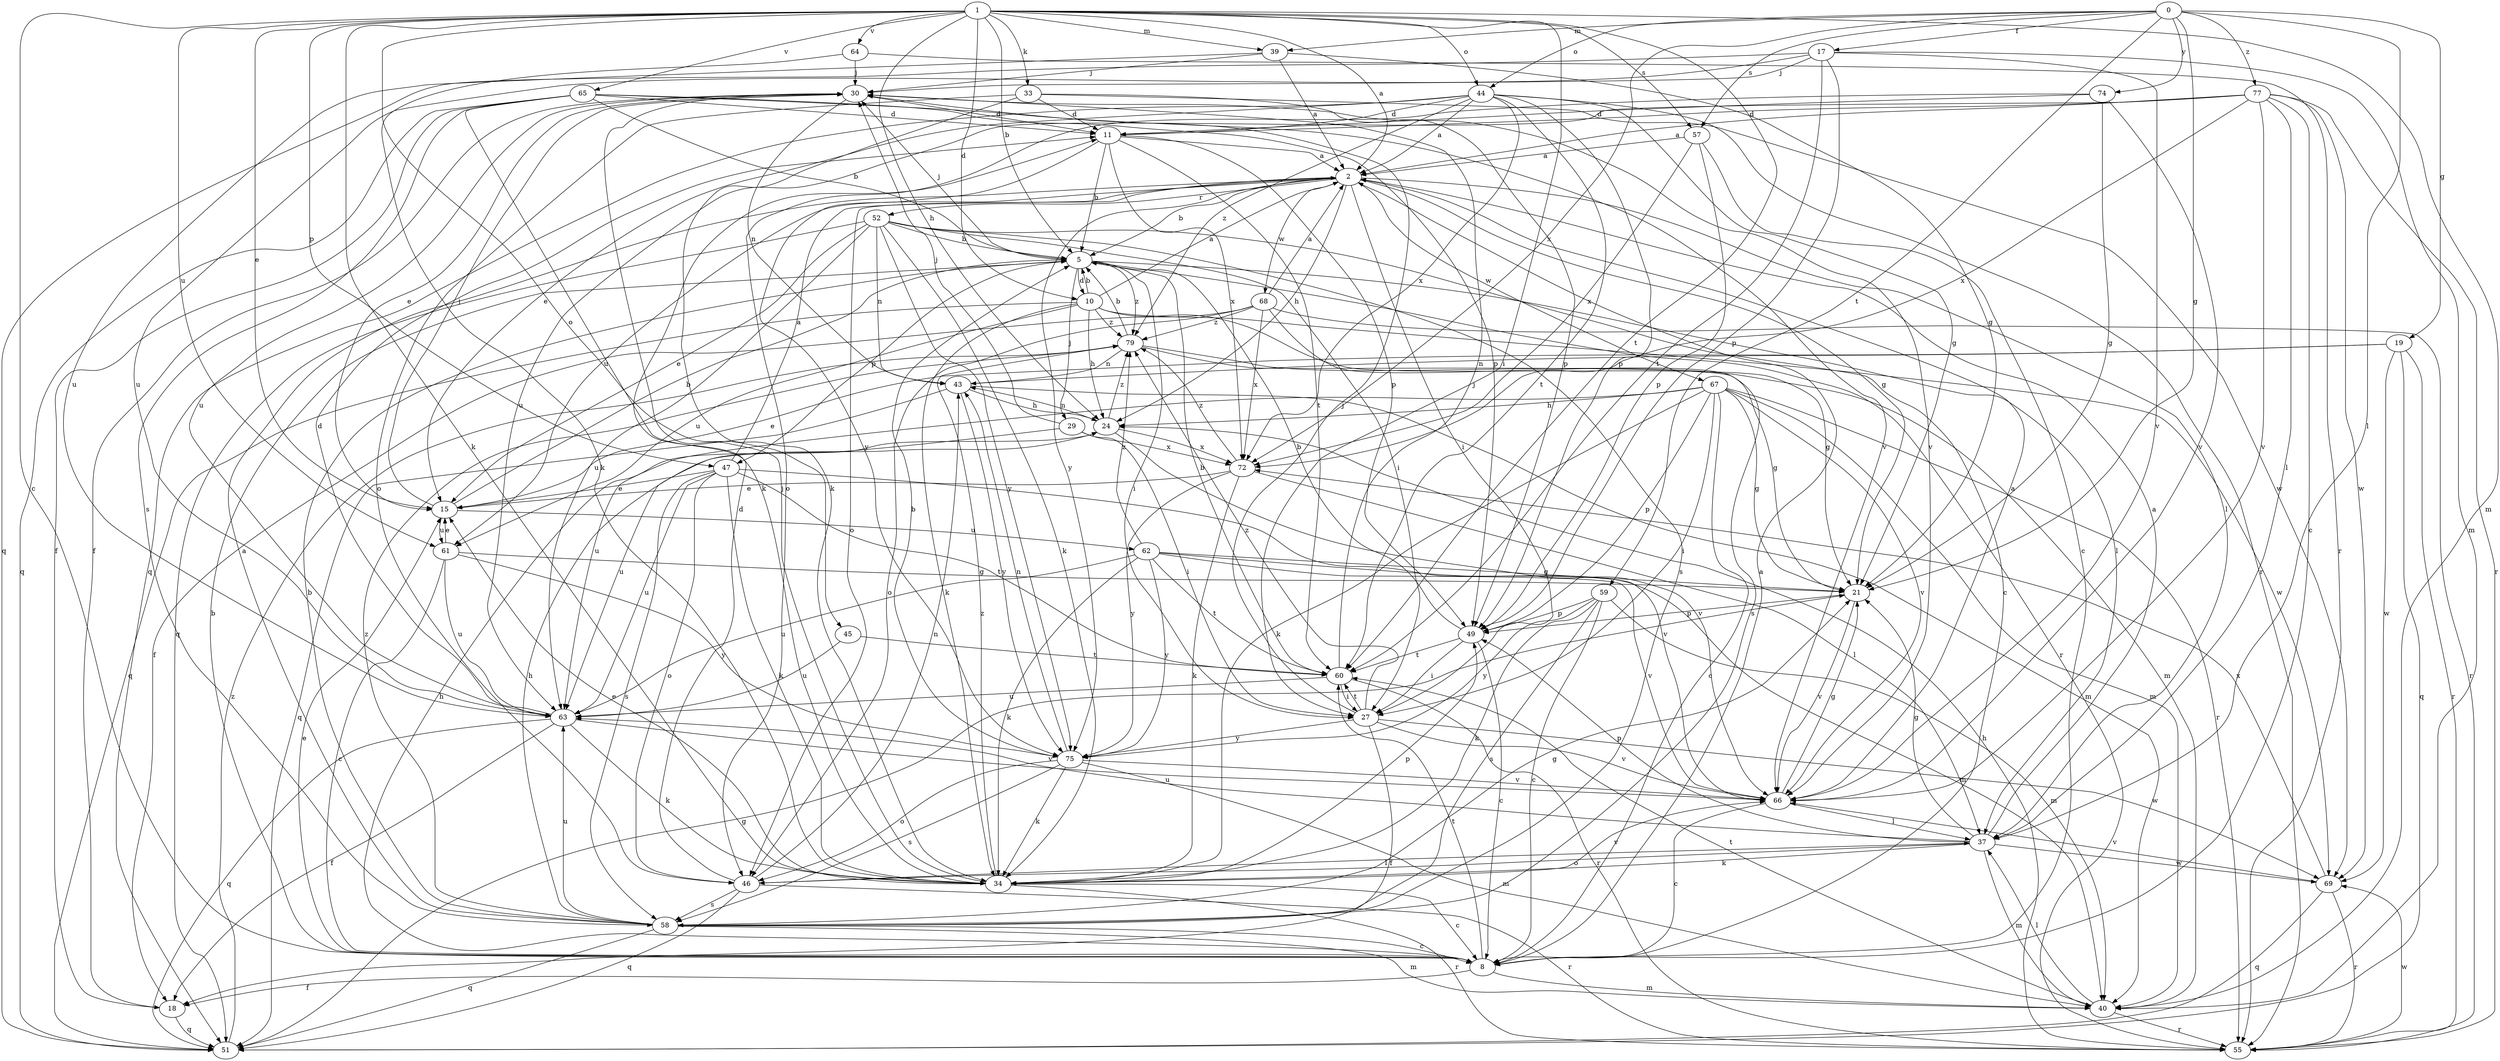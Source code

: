 strict digraph  {
0;
1;
2;
5;
8;
10;
11;
15;
17;
18;
19;
21;
24;
27;
29;
30;
33;
34;
37;
39;
40;
43;
44;
45;
46;
47;
49;
51;
52;
55;
57;
58;
59;
60;
61;
62;
63;
64;
65;
66;
67;
68;
69;
72;
74;
75;
77;
79;
0 -> 17  [label=f];
0 -> 19  [label=g];
0 -> 21  [label=g];
0 -> 37  [label=l];
0 -> 39  [label=m];
0 -> 44  [label=o];
0 -> 57  [label=s];
0 -> 59  [label=t];
0 -> 72  [label=x];
0 -> 74  [label=y];
0 -> 77  [label=z];
1 -> 2  [label=a];
1 -> 5  [label=b];
1 -> 8  [label=c];
1 -> 10  [label=d];
1 -> 15  [label=e];
1 -> 24  [label=h];
1 -> 27  [label=i];
1 -> 33  [label=k];
1 -> 34  [label=k];
1 -> 39  [label=m];
1 -> 40  [label=m];
1 -> 44  [label=o];
1 -> 45  [label=o];
1 -> 47  [label=p];
1 -> 57  [label=s];
1 -> 60  [label=t];
1 -> 61  [label=u];
1 -> 64  [label=v];
1 -> 65  [label=v];
2 -> 5  [label=b];
2 -> 21  [label=g];
2 -> 24  [label=h];
2 -> 27  [label=i];
2 -> 37  [label=l];
2 -> 46  [label=o];
2 -> 52  [label=r];
2 -> 61  [label=u];
2 -> 67  [label=w];
2 -> 68  [label=w];
2 -> 75  [label=y];
5 -> 10  [label=d];
5 -> 27  [label=i];
5 -> 29  [label=j];
5 -> 30  [label=j];
5 -> 37  [label=l];
5 -> 47  [label=p];
5 -> 55  [label=r];
5 -> 79  [label=z];
8 -> 2  [label=a];
8 -> 5  [label=b];
8 -> 15  [label=e];
8 -> 18  [label=f];
8 -> 24  [label=h];
8 -> 40  [label=m];
8 -> 60  [label=t];
10 -> 2  [label=a];
10 -> 5  [label=b];
10 -> 21  [label=g];
10 -> 24  [label=h];
10 -> 34  [label=k];
10 -> 51  [label=q];
10 -> 61  [label=u];
10 -> 69  [label=w];
10 -> 79  [label=z];
11 -> 2  [label=a];
11 -> 5  [label=b];
11 -> 49  [label=p];
11 -> 60  [label=t];
11 -> 72  [label=x];
11 -> 75  [label=y];
15 -> 5  [label=b];
15 -> 30  [label=j];
15 -> 61  [label=u];
15 -> 62  [label=u];
17 -> 30  [label=j];
17 -> 40  [label=m];
17 -> 49  [label=p];
17 -> 51  [label=q];
17 -> 60  [label=t];
17 -> 63  [label=u];
17 -> 66  [label=v];
18 -> 51  [label=q];
19 -> 15  [label=e];
19 -> 43  [label=n];
19 -> 51  [label=q];
19 -> 55  [label=r];
19 -> 69  [label=w];
21 -> 49  [label=p];
21 -> 66  [label=v];
24 -> 43  [label=n];
24 -> 66  [label=v];
24 -> 72  [label=x];
24 -> 79  [label=z];
27 -> 18  [label=f];
27 -> 30  [label=j];
27 -> 60  [label=t];
27 -> 66  [label=v];
27 -> 69  [label=w];
27 -> 75  [label=y];
27 -> 79  [label=z];
29 -> 27  [label=i];
29 -> 30  [label=j];
29 -> 63  [label=u];
29 -> 72  [label=x];
30 -> 11  [label=d];
30 -> 15  [label=e];
30 -> 18  [label=f];
30 -> 43  [label=n];
30 -> 63  [label=u];
30 -> 66  [label=v];
33 -> 11  [label=d];
33 -> 34  [label=k];
33 -> 46  [label=o];
33 -> 49  [label=p];
33 -> 69  [label=w];
34 -> 8  [label=c];
34 -> 15  [label=e];
34 -> 30  [label=j];
34 -> 49  [label=p];
34 -> 55  [label=r];
34 -> 66  [label=v];
34 -> 79  [label=z];
37 -> 2  [label=a];
37 -> 21  [label=g];
37 -> 34  [label=k];
37 -> 40  [label=m];
37 -> 46  [label=o];
37 -> 49  [label=p];
37 -> 63  [label=u];
37 -> 69  [label=w];
39 -> 2  [label=a];
39 -> 21  [label=g];
39 -> 30  [label=j];
39 -> 63  [label=u];
40 -> 37  [label=l];
40 -> 55  [label=r];
40 -> 60  [label=t];
43 -> 24  [label=h];
43 -> 40  [label=m];
43 -> 51  [label=q];
43 -> 75  [label=y];
44 -> 2  [label=a];
44 -> 11  [label=d];
44 -> 15  [label=e];
44 -> 21  [label=g];
44 -> 49  [label=p];
44 -> 51  [label=q];
44 -> 55  [label=r];
44 -> 60  [label=t];
44 -> 72  [label=x];
44 -> 79  [label=z];
45 -> 60  [label=t];
45 -> 63  [label=u];
46 -> 11  [label=d];
46 -> 37  [label=l];
46 -> 43  [label=n];
46 -> 51  [label=q];
46 -> 55  [label=r];
46 -> 58  [label=s];
47 -> 2  [label=a];
47 -> 15  [label=e];
47 -> 34  [label=k];
47 -> 46  [label=o];
47 -> 58  [label=s];
47 -> 60  [label=t];
47 -> 63  [label=u];
47 -> 66  [label=v];
49 -> 5  [label=b];
49 -> 8  [label=c];
49 -> 27  [label=i];
49 -> 60  [label=t];
51 -> 21  [label=g];
51 -> 79  [label=z];
52 -> 5  [label=b];
52 -> 8  [label=c];
52 -> 15  [label=e];
52 -> 27  [label=i];
52 -> 34  [label=k];
52 -> 43  [label=n];
52 -> 51  [label=q];
52 -> 58  [label=s];
52 -> 63  [label=u];
52 -> 75  [label=y];
55 -> 24  [label=h];
55 -> 69  [label=w];
57 -> 2  [label=a];
57 -> 8  [label=c];
57 -> 49  [label=p];
57 -> 72  [label=x];
58 -> 2  [label=a];
58 -> 5  [label=b];
58 -> 8  [label=c];
58 -> 21  [label=g];
58 -> 24  [label=h];
58 -> 40  [label=m];
58 -> 51  [label=q];
58 -> 63  [label=u];
58 -> 79  [label=z];
59 -> 8  [label=c];
59 -> 34  [label=k];
59 -> 40  [label=m];
59 -> 49  [label=p];
59 -> 58  [label=s];
59 -> 75  [label=y];
60 -> 5  [label=b];
60 -> 27  [label=i];
60 -> 30  [label=j];
60 -> 55  [label=r];
60 -> 63  [label=u];
61 -> 8  [label=c];
61 -> 15  [label=e];
61 -> 21  [label=g];
61 -> 63  [label=u];
61 -> 75  [label=y];
62 -> 21  [label=g];
62 -> 34  [label=k];
62 -> 40  [label=m];
62 -> 60  [label=t];
62 -> 63  [label=u];
62 -> 66  [label=v];
62 -> 75  [label=y];
62 -> 79  [label=z];
63 -> 11  [label=d];
63 -> 18  [label=f];
63 -> 34  [label=k];
63 -> 51  [label=q];
63 -> 66  [label=v];
64 -> 30  [label=j];
64 -> 34  [label=k];
64 -> 55  [label=r];
65 -> 5  [label=b];
65 -> 11  [label=d];
65 -> 18  [label=f];
65 -> 34  [label=k];
65 -> 49  [label=p];
65 -> 51  [label=q];
65 -> 58  [label=s];
65 -> 66  [label=v];
66 -> 2  [label=a];
66 -> 8  [label=c];
66 -> 21  [label=g];
66 -> 37  [label=l];
67 -> 8  [label=c];
67 -> 21  [label=g];
67 -> 24  [label=h];
67 -> 27  [label=i];
67 -> 34  [label=k];
67 -> 40  [label=m];
67 -> 49  [label=p];
67 -> 55  [label=r];
67 -> 63  [label=u];
67 -> 66  [label=v];
68 -> 2  [label=a];
68 -> 18  [label=f];
68 -> 46  [label=o];
68 -> 55  [label=r];
68 -> 58  [label=s];
68 -> 72  [label=x];
68 -> 79  [label=z];
69 -> 51  [label=q];
69 -> 55  [label=r];
69 -> 66  [label=v];
69 -> 72  [label=x];
72 -> 15  [label=e];
72 -> 34  [label=k];
72 -> 37  [label=l];
72 -> 75  [label=y];
72 -> 79  [label=z];
74 -> 11  [label=d];
74 -> 21  [label=g];
74 -> 46  [label=o];
74 -> 66  [label=v];
75 -> 5  [label=b];
75 -> 34  [label=k];
75 -> 40  [label=m];
75 -> 43  [label=n];
75 -> 46  [label=o];
75 -> 58  [label=s];
75 -> 66  [label=v];
77 -> 2  [label=a];
77 -> 8  [label=c];
77 -> 11  [label=d];
77 -> 37  [label=l];
77 -> 55  [label=r];
77 -> 63  [label=u];
77 -> 66  [label=v];
77 -> 69  [label=w];
77 -> 72  [label=x];
79 -> 5  [label=b];
79 -> 21  [label=g];
79 -> 40  [label=m];
79 -> 43  [label=n];
}
